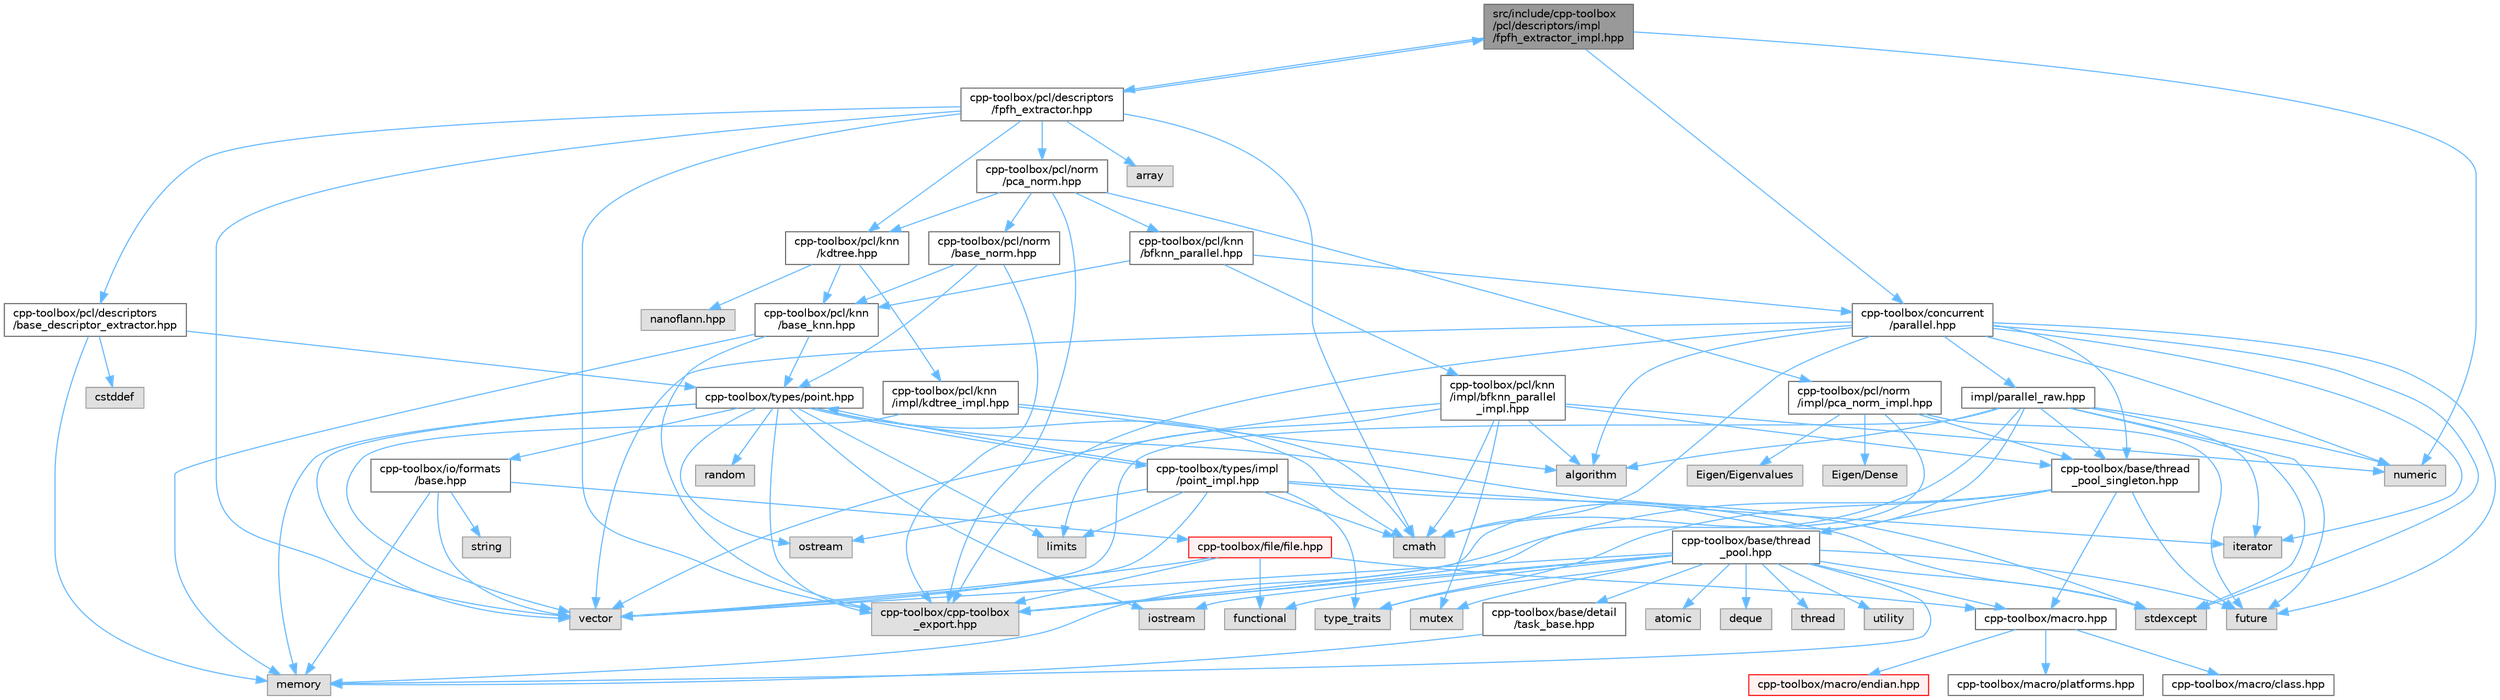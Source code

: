digraph "src/include/cpp-toolbox/pcl/descriptors/impl/fpfh_extractor_impl.hpp"
{
 // LATEX_PDF_SIZE
  bgcolor="transparent";
  edge [fontname=Helvetica,fontsize=10,labelfontname=Helvetica,labelfontsize=10];
  node [fontname=Helvetica,fontsize=10,shape=box,height=0.2,width=0.4];
  Node1 [id="Node000001",label="src/include/cpp-toolbox\l/pcl/descriptors/impl\l/fpfh_extractor_impl.hpp",height=0.2,width=0.4,color="gray40", fillcolor="grey60", style="filled", fontcolor="black",tooltip=" "];
  Node1 -> Node2 [id="edge1_Node000001_Node000002",color="steelblue1",style="solid",tooltip=" "];
  Node2 [id="Node000002",label="cpp-toolbox/pcl/descriptors\l/fpfh_extractor.hpp",height=0.2,width=0.4,color="grey40", fillcolor="white", style="filled",URL="$fpfh__extractor_8hpp.html",tooltip=" "];
  Node2 -> Node3 [id="edge2_Node000002_Node000003",color="steelblue1",style="solid",tooltip=" "];
  Node3 [id="Node000003",label="array",height=0.2,width=0.4,color="grey60", fillcolor="#E0E0E0", style="filled",tooltip=" "];
  Node2 -> Node4 [id="edge3_Node000002_Node000004",color="steelblue1",style="solid",tooltip=" "];
  Node4 [id="Node000004",label="cmath",height=0.2,width=0.4,color="grey60", fillcolor="#E0E0E0", style="filled",tooltip=" "];
  Node2 -> Node5 [id="edge4_Node000002_Node000005",color="steelblue1",style="solid",tooltip=" "];
  Node5 [id="Node000005",label="vector",height=0.2,width=0.4,color="grey60", fillcolor="#E0E0E0", style="filled",tooltip=" "];
  Node2 -> Node6 [id="edge5_Node000002_Node000006",color="steelblue1",style="solid",tooltip=" "];
  Node6 [id="Node000006",label="cpp-toolbox/cpp-toolbox\l_export.hpp",height=0.2,width=0.4,color="grey60", fillcolor="#E0E0E0", style="filled",tooltip=" "];
  Node2 -> Node7 [id="edge6_Node000002_Node000007",color="steelblue1",style="solid",tooltip=" "];
  Node7 [id="Node000007",label="cpp-toolbox/pcl/descriptors\l/base_descriptor_extractor.hpp",height=0.2,width=0.4,color="grey40", fillcolor="white", style="filled",URL="$base__descriptor__extractor_8hpp.html",tooltip=" "];
  Node7 -> Node8 [id="edge7_Node000007_Node000008",color="steelblue1",style="solid",tooltip=" "];
  Node8 [id="Node000008",label="cstddef",height=0.2,width=0.4,color="grey60", fillcolor="#E0E0E0", style="filled",tooltip=" "];
  Node7 -> Node9 [id="edge8_Node000007_Node000009",color="steelblue1",style="solid",tooltip=" "];
  Node9 [id="Node000009",label="memory",height=0.2,width=0.4,color="grey60", fillcolor="#E0E0E0", style="filled",tooltip=" "];
  Node7 -> Node10 [id="edge9_Node000007_Node000010",color="steelblue1",style="solid",tooltip=" "];
  Node10 [id="Node000010",label="cpp-toolbox/types/point.hpp",height=0.2,width=0.4,color="grey40", fillcolor="white", style="filled",URL="$point_8hpp.html",tooltip=" "];
  Node10 -> Node4 [id="edge10_Node000010_Node000004",color="steelblue1",style="solid",tooltip=" "];
  Node10 -> Node11 [id="edge11_Node000010_Node000011",color="steelblue1",style="solid",tooltip=" "];
  Node11 [id="Node000011",label="iostream",height=0.2,width=0.4,color="grey60", fillcolor="#E0E0E0", style="filled",tooltip=" "];
  Node10 -> Node12 [id="edge12_Node000010_Node000012",color="steelblue1",style="solid",tooltip=" "];
  Node12 [id="Node000012",label="limits",height=0.2,width=0.4,color="grey60", fillcolor="#E0E0E0", style="filled",tooltip=" "];
  Node10 -> Node9 [id="edge13_Node000010_Node000009",color="steelblue1",style="solid",tooltip=" "];
  Node10 -> Node13 [id="edge14_Node000010_Node000013",color="steelblue1",style="solid",tooltip=" "];
  Node13 [id="Node000013",label="ostream",height=0.2,width=0.4,color="grey60", fillcolor="#E0E0E0", style="filled",tooltip=" "];
  Node10 -> Node14 [id="edge15_Node000010_Node000014",color="steelblue1",style="solid",tooltip=" "];
  Node14 [id="Node000014",label="random",height=0.2,width=0.4,color="grey60", fillcolor="#E0E0E0", style="filled",tooltip=" "];
  Node10 -> Node15 [id="edge16_Node000010_Node000015",color="steelblue1",style="solid",tooltip=" "];
  Node15 [id="Node000015",label="stdexcept",height=0.2,width=0.4,color="grey60", fillcolor="#E0E0E0", style="filled",tooltip=" "];
  Node10 -> Node5 [id="edge17_Node000010_Node000005",color="steelblue1",style="solid",tooltip=" "];
  Node10 -> Node6 [id="edge18_Node000010_Node000006",color="steelblue1",style="solid",tooltip=" "];
  Node10 -> Node16 [id="edge19_Node000010_Node000016",color="steelblue1",style="solid",tooltip=" "];
  Node16 [id="Node000016",label="cpp-toolbox/io/formats\l/base.hpp",height=0.2,width=0.4,color="grey40", fillcolor="white", style="filled",URL="$io_2formats_2base_8hpp.html",tooltip=" "];
  Node16 -> Node9 [id="edge20_Node000016_Node000009",color="steelblue1",style="solid",tooltip=" "];
  Node16 -> Node17 [id="edge21_Node000016_Node000017",color="steelblue1",style="solid",tooltip=" "];
  Node17 [id="Node000017",label="string",height=0.2,width=0.4,color="grey60", fillcolor="#E0E0E0", style="filled",tooltip=" "];
  Node16 -> Node5 [id="edge22_Node000016_Node000005",color="steelblue1",style="solid",tooltip=" "];
  Node16 -> Node18 [id="edge23_Node000016_Node000018",color="steelblue1",style="solid",tooltip=" "];
  Node18 [id="Node000018",label="cpp-toolbox/file/file.hpp",height=0.2,width=0.4,color="red", fillcolor="#FFF0F0", style="filled",URL="$file_8hpp.html",tooltip=" "];
  Node18 -> Node20 [id="edge24_Node000018_Node000020",color="steelblue1",style="solid",tooltip=" "];
  Node20 [id="Node000020",label="functional",height=0.2,width=0.4,color="grey60", fillcolor="#E0E0E0", style="filled",tooltip=" "];
  Node18 -> Node5 [id="edge25_Node000018_Node000005",color="steelblue1",style="solid",tooltip=" "];
  Node18 -> Node6 [id="edge26_Node000018_Node000006",color="steelblue1",style="solid",tooltip=" "];
  Node18 -> Node21 [id="edge27_Node000018_Node000021",color="steelblue1",style="solid",tooltip=" "];
  Node21 [id="Node000021",label="cpp-toolbox/macro.hpp",height=0.2,width=0.4,color="grey40", fillcolor="white", style="filled",URL="$macro_8hpp.html",tooltip="通用的编译器、平台、架构检测和实用宏定义 / Common macros for compiler, platform, architecture detection and utility macro..."];
  Node21 -> Node22 [id="edge28_Node000021_Node000022",color="steelblue1",style="solid",tooltip=" "];
  Node22 [id="Node000022",label="cpp-toolbox/macro/class.hpp",height=0.2,width=0.4,color="grey40", fillcolor="white", style="filled",URL="$class_8hpp.html",tooltip=" "];
  Node21 -> Node23 [id="edge29_Node000021_Node000023",color="steelblue1",style="solid",tooltip=" "];
  Node23 [id="Node000023",label="cpp-toolbox/macro/endian.hpp",height=0.2,width=0.4,color="red", fillcolor="#FFF0F0", style="filled",URL="$endian_8hpp.html",tooltip=" "];
  Node21 -> Node25 [id="edge30_Node000021_Node000025",color="steelblue1",style="solid",tooltip=" "];
  Node25 [id="Node000025",label="cpp-toolbox/macro/platforms.hpp",height=0.2,width=0.4,color="grey40", fillcolor="white", style="filled",URL="$platforms_8hpp.html",tooltip=" "];
  Node10 -> Node26 [id="edge31_Node000010_Node000026",color="steelblue1",style="solid",tooltip=" "];
  Node26 [id="Node000026",label="cpp-toolbox/types/impl\l/point_impl.hpp",height=0.2,width=0.4,color="grey40", fillcolor="white", style="filled",URL="$point__impl_8hpp.html",tooltip=" "];
  Node26 -> Node4 [id="edge32_Node000026_Node000004",color="steelblue1",style="solid",tooltip=" "];
  Node26 -> Node27 [id="edge33_Node000026_Node000027",color="steelblue1",style="solid",tooltip=" "];
  Node27 [id="Node000027",label="iterator",height=0.2,width=0.4,color="grey60", fillcolor="#E0E0E0", style="filled",tooltip=" "];
  Node26 -> Node12 [id="edge34_Node000026_Node000012",color="steelblue1",style="solid",tooltip=" "];
  Node26 -> Node13 [id="edge35_Node000026_Node000013",color="steelblue1",style="solid",tooltip=" "];
  Node26 -> Node15 [id="edge36_Node000026_Node000015",color="steelblue1",style="solid",tooltip=" "];
  Node26 -> Node28 [id="edge37_Node000026_Node000028",color="steelblue1",style="solid",tooltip=" "];
  Node28 [id="Node000028",label="type_traits",height=0.2,width=0.4,color="grey60", fillcolor="#E0E0E0", style="filled",tooltip=" "];
  Node26 -> Node5 [id="edge38_Node000026_Node000005",color="steelblue1",style="solid",tooltip=" "];
  Node26 -> Node10 [id="edge39_Node000026_Node000010",color="steelblue1",style="solid",tooltip=" "];
  Node2 -> Node29 [id="edge40_Node000002_Node000029",color="steelblue1",style="solid",tooltip=" "];
  Node29 [id="Node000029",label="cpp-toolbox/pcl/knn\l/kdtree.hpp",height=0.2,width=0.4,color="grey40", fillcolor="white", style="filled",URL="$kdtree_8hpp.html",tooltip=" "];
  Node29 -> Node30 [id="edge41_Node000029_Node000030",color="steelblue1",style="solid",tooltip=" "];
  Node30 [id="Node000030",label="cpp-toolbox/pcl/knn\l/base_knn.hpp",height=0.2,width=0.4,color="grey40", fillcolor="white", style="filled",URL="$base__knn_8hpp.html",tooltip=" "];
  Node30 -> Node9 [id="edge42_Node000030_Node000009",color="steelblue1",style="solid",tooltip=" "];
  Node30 -> Node6 [id="edge43_Node000030_Node000006",color="steelblue1",style="solid",tooltip=" "];
  Node30 -> Node10 [id="edge44_Node000030_Node000010",color="steelblue1",style="solid",tooltip=" "];
  Node29 -> Node31 [id="edge45_Node000029_Node000031",color="steelblue1",style="solid",tooltip=" "];
  Node31 [id="Node000031",label="nanoflann.hpp",height=0.2,width=0.4,color="grey60", fillcolor="#E0E0E0", style="filled",tooltip=" "];
  Node29 -> Node32 [id="edge46_Node000029_Node000032",color="steelblue1",style="solid",tooltip=" "];
  Node32 [id="Node000032",label="cpp-toolbox/pcl/knn\l/impl/kdtree_impl.hpp",height=0.2,width=0.4,color="grey40", fillcolor="white", style="filled",URL="$kdtree__impl_8hpp.html",tooltip=" "];
  Node32 -> Node33 [id="edge47_Node000032_Node000033",color="steelblue1",style="solid",tooltip=" "];
  Node33 [id="Node000033",label="algorithm",height=0.2,width=0.4,color="grey60", fillcolor="#E0E0E0", style="filled",tooltip=" "];
  Node32 -> Node4 [id="edge48_Node000032_Node000004",color="steelblue1",style="solid",tooltip=" "];
  Node32 -> Node5 [id="edge49_Node000032_Node000005",color="steelblue1",style="solid",tooltip=" "];
  Node2 -> Node34 [id="edge50_Node000002_Node000034",color="steelblue1",style="solid",tooltip=" "];
  Node34 [id="Node000034",label="cpp-toolbox/pcl/norm\l/pca_norm.hpp",height=0.2,width=0.4,color="grey40", fillcolor="white", style="filled",URL="$pca__norm_8hpp.html",tooltip=" "];
  Node34 -> Node6 [id="edge51_Node000034_Node000006",color="steelblue1",style="solid",tooltip=" "];
  Node34 -> Node35 [id="edge52_Node000034_Node000035",color="steelblue1",style="solid",tooltip=" "];
  Node35 [id="Node000035",label="cpp-toolbox/pcl/knn\l/bfknn_parallel.hpp",height=0.2,width=0.4,color="grey40", fillcolor="white", style="filled",URL="$bfknn__parallel_8hpp.html",tooltip=" "];
  Node35 -> Node36 [id="edge53_Node000035_Node000036",color="steelblue1",style="solid",tooltip=" "];
  Node36 [id="Node000036",label="cpp-toolbox/concurrent\l/parallel.hpp",height=0.2,width=0.4,color="grey40", fillcolor="white", style="filled",URL="$parallel_8hpp.html",tooltip=" "];
  Node36 -> Node33 [id="edge54_Node000036_Node000033",color="steelblue1",style="solid",tooltip=" "];
  Node36 -> Node4 [id="edge55_Node000036_Node000004",color="steelblue1",style="solid",tooltip=" "];
  Node36 -> Node37 [id="edge56_Node000036_Node000037",color="steelblue1",style="solid",tooltip=" "];
  Node37 [id="Node000037",label="future",height=0.2,width=0.4,color="grey60", fillcolor="#E0E0E0", style="filled",tooltip=" "];
  Node36 -> Node27 [id="edge57_Node000036_Node000027",color="steelblue1",style="solid",tooltip=" "];
  Node36 -> Node38 [id="edge58_Node000036_Node000038",color="steelblue1",style="solid",tooltip=" "];
  Node38 [id="Node000038",label="numeric",height=0.2,width=0.4,color="grey60", fillcolor="#E0E0E0", style="filled",tooltip=" "];
  Node36 -> Node15 [id="edge59_Node000036_Node000015",color="steelblue1",style="solid",tooltip=" "];
  Node36 -> Node5 [id="edge60_Node000036_Node000005",color="steelblue1",style="solid",tooltip=" "];
  Node36 -> Node6 [id="edge61_Node000036_Node000006",color="steelblue1",style="solid",tooltip=" "];
  Node36 -> Node39 [id="edge62_Node000036_Node000039",color="steelblue1",style="solid",tooltip=" "];
  Node39 [id="Node000039",label="cpp-toolbox/base/thread\l_pool_singleton.hpp",height=0.2,width=0.4,color="grey40", fillcolor="white", style="filled",URL="$thread__pool__singleton_8hpp.html",tooltip=" "];
  Node39 -> Node37 [id="edge63_Node000039_Node000037",color="steelblue1",style="solid",tooltip=" "];
  Node39 -> Node28 [id="edge64_Node000039_Node000028",color="steelblue1",style="solid",tooltip=" "];
  Node39 -> Node6 [id="edge65_Node000039_Node000006",color="steelblue1",style="solid",tooltip=" "];
  Node39 -> Node21 [id="edge66_Node000039_Node000021",color="steelblue1",style="solid",tooltip=" "];
  Node39 -> Node40 [id="edge67_Node000039_Node000040",color="steelblue1",style="solid",tooltip=" "];
  Node40 [id="Node000040",label="cpp-toolbox/base/thread\l_pool.hpp",height=0.2,width=0.4,color="grey40", fillcolor="white", style="filled",URL="$thread__pool_8hpp.html",tooltip=" "];
  Node40 -> Node41 [id="edge68_Node000040_Node000041",color="steelblue1",style="solid",tooltip=" "];
  Node41 [id="Node000041",label="atomic",height=0.2,width=0.4,color="grey60", fillcolor="#E0E0E0", style="filled",tooltip=" "];
  Node40 -> Node42 [id="edge69_Node000040_Node000042",color="steelblue1",style="solid",tooltip=" "];
  Node42 [id="Node000042",label="deque",height=0.2,width=0.4,color="grey60", fillcolor="#E0E0E0", style="filled",tooltip=" "];
  Node40 -> Node20 [id="edge70_Node000040_Node000020",color="steelblue1",style="solid",tooltip=" "];
  Node40 -> Node37 [id="edge71_Node000040_Node000037",color="steelblue1",style="solid",tooltip=" "];
  Node40 -> Node11 [id="edge72_Node000040_Node000011",color="steelblue1",style="solid",tooltip=" "];
  Node40 -> Node9 [id="edge73_Node000040_Node000009",color="steelblue1",style="solid",tooltip=" "];
  Node40 -> Node43 [id="edge74_Node000040_Node000043",color="steelblue1",style="solid",tooltip=" "];
  Node43 [id="Node000043",label="mutex",height=0.2,width=0.4,color="grey60", fillcolor="#E0E0E0", style="filled",tooltip=" "];
  Node40 -> Node15 [id="edge75_Node000040_Node000015",color="steelblue1",style="solid",tooltip=" "];
  Node40 -> Node44 [id="edge76_Node000040_Node000044",color="steelblue1",style="solid",tooltip=" "];
  Node44 [id="Node000044",label="thread",height=0.2,width=0.4,color="grey60", fillcolor="#E0E0E0", style="filled",tooltip=" "];
  Node40 -> Node28 [id="edge77_Node000040_Node000028",color="steelblue1",style="solid",tooltip=" "];
  Node40 -> Node45 [id="edge78_Node000040_Node000045",color="steelblue1",style="solid",tooltip=" "];
  Node45 [id="Node000045",label="utility",height=0.2,width=0.4,color="grey60", fillcolor="#E0E0E0", style="filled",tooltip=" "];
  Node40 -> Node5 [id="edge79_Node000040_Node000005",color="steelblue1",style="solid",tooltip=" "];
  Node40 -> Node46 [id="edge80_Node000040_Node000046",color="steelblue1",style="solid",tooltip=" "];
  Node46 [id="Node000046",label="cpp-toolbox/base/detail\l/task_base.hpp",height=0.2,width=0.4,color="grey40", fillcolor="white", style="filled",URL="$task__base_8hpp.html",tooltip=" "];
  Node46 -> Node9 [id="edge81_Node000046_Node000009",color="steelblue1",style="solid",tooltip=" "];
  Node40 -> Node6 [id="edge82_Node000040_Node000006",color="steelblue1",style="solid",tooltip=" "];
  Node40 -> Node21 [id="edge83_Node000040_Node000021",color="steelblue1",style="solid",tooltip=" "];
  Node36 -> Node47 [id="edge84_Node000036_Node000047",color="steelblue1",style="solid",tooltip=" "];
  Node47 [id="Node000047",label="impl/parallel_raw.hpp",height=0.2,width=0.4,color="grey40", fillcolor="white", style="filled",URL="$parallel__raw_8hpp.html",tooltip=" "];
  Node47 -> Node33 [id="edge85_Node000047_Node000033",color="steelblue1",style="solid",tooltip=" "];
  Node47 -> Node4 [id="edge86_Node000047_Node000004",color="steelblue1",style="solid",tooltip=" "];
  Node47 -> Node37 [id="edge87_Node000047_Node000037",color="steelblue1",style="solid",tooltip=" "];
  Node47 -> Node27 [id="edge88_Node000047_Node000027",color="steelblue1",style="solid",tooltip=" "];
  Node47 -> Node38 [id="edge89_Node000047_Node000038",color="steelblue1",style="solid",tooltip=" "];
  Node47 -> Node15 [id="edge90_Node000047_Node000015",color="steelblue1",style="solid",tooltip=" "];
  Node47 -> Node5 [id="edge91_Node000047_Node000005",color="steelblue1",style="solid",tooltip=" "];
  Node47 -> Node39 [id="edge92_Node000047_Node000039",color="steelblue1",style="solid",tooltip=" "];
  Node47 -> Node6 [id="edge93_Node000047_Node000006",color="steelblue1",style="solid",tooltip=" "];
  Node35 -> Node30 [id="edge94_Node000035_Node000030",color="steelblue1",style="solid",tooltip=" "];
  Node35 -> Node48 [id="edge95_Node000035_Node000048",color="steelblue1",style="solid",tooltip=" "];
  Node48 [id="Node000048",label="cpp-toolbox/pcl/knn\l/impl/bfknn_parallel\l_impl.hpp",height=0.2,width=0.4,color="grey40", fillcolor="white", style="filled",URL="$bfknn__parallel__impl_8hpp.html",tooltip=" "];
  Node48 -> Node33 [id="edge96_Node000048_Node000033",color="steelblue1",style="solid",tooltip=" "];
  Node48 -> Node4 [id="edge97_Node000048_Node000004",color="steelblue1",style="solid",tooltip=" "];
  Node48 -> Node12 [id="edge98_Node000048_Node000012",color="steelblue1",style="solid",tooltip=" "];
  Node48 -> Node43 [id="edge99_Node000048_Node000043",color="steelblue1",style="solid",tooltip=" "];
  Node48 -> Node38 [id="edge100_Node000048_Node000038",color="steelblue1",style="solid",tooltip=" "];
  Node48 -> Node5 [id="edge101_Node000048_Node000005",color="steelblue1",style="solid",tooltip=" "];
  Node48 -> Node39 [id="edge102_Node000048_Node000039",color="steelblue1",style="solid",tooltip=" "];
  Node34 -> Node29 [id="edge103_Node000034_Node000029",color="steelblue1",style="solid",tooltip=" "];
  Node34 -> Node49 [id="edge104_Node000034_Node000049",color="steelblue1",style="solid",tooltip=" "];
  Node49 [id="Node000049",label="cpp-toolbox/pcl/norm\l/base_norm.hpp",height=0.2,width=0.4,color="grey40", fillcolor="white", style="filled",URL="$base__norm_8hpp.html",tooltip=" "];
  Node49 -> Node6 [id="edge105_Node000049_Node000006",color="steelblue1",style="solid",tooltip=" "];
  Node49 -> Node30 [id="edge106_Node000049_Node000030",color="steelblue1",style="solid",tooltip=" "];
  Node49 -> Node10 [id="edge107_Node000049_Node000010",color="steelblue1",style="solid",tooltip=" "];
  Node34 -> Node50 [id="edge108_Node000034_Node000050",color="steelblue1",style="solid",tooltip=" "];
  Node50 [id="Node000050",label="cpp-toolbox/pcl/norm\l/impl/pca_norm_impl.hpp",height=0.2,width=0.4,color="grey40", fillcolor="white", style="filled",URL="$pca__norm__impl_8hpp.html",tooltip=" "];
  Node50 -> Node51 [id="edge109_Node000050_Node000051",color="steelblue1",style="solid",tooltip=" "];
  Node51 [id="Node000051",label="Eigen/Dense",height=0.2,width=0.4,color="grey60", fillcolor="#E0E0E0", style="filled",tooltip=" "];
  Node50 -> Node52 [id="edge110_Node000050_Node000052",color="steelblue1",style="solid",tooltip=" "];
  Node52 [id="Node000052",label="Eigen/Eigenvalues",height=0.2,width=0.4,color="grey60", fillcolor="#E0E0E0", style="filled",tooltip=" "];
  Node50 -> Node39 [id="edge111_Node000050_Node000039",color="steelblue1",style="solid",tooltip=" "];
  Node50 -> Node37 [id="edge112_Node000050_Node000037",color="steelblue1",style="solid",tooltip=" "];
  Node50 -> Node9 [id="edge113_Node000050_Node000009",color="steelblue1",style="solid",tooltip=" "];
  Node2 -> Node1 [id="edge114_Node000002_Node000001",color="steelblue1",style="solid",tooltip=" "];
  Node1 -> Node38 [id="edge115_Node000001_Node000038",color="steelblue1",style="solid",tooltip=" "];
  Node1 -> Node36 [id="edge116_Node000001_Node000036",color="steelblue1",style="solid",tooltip=" "];
}
